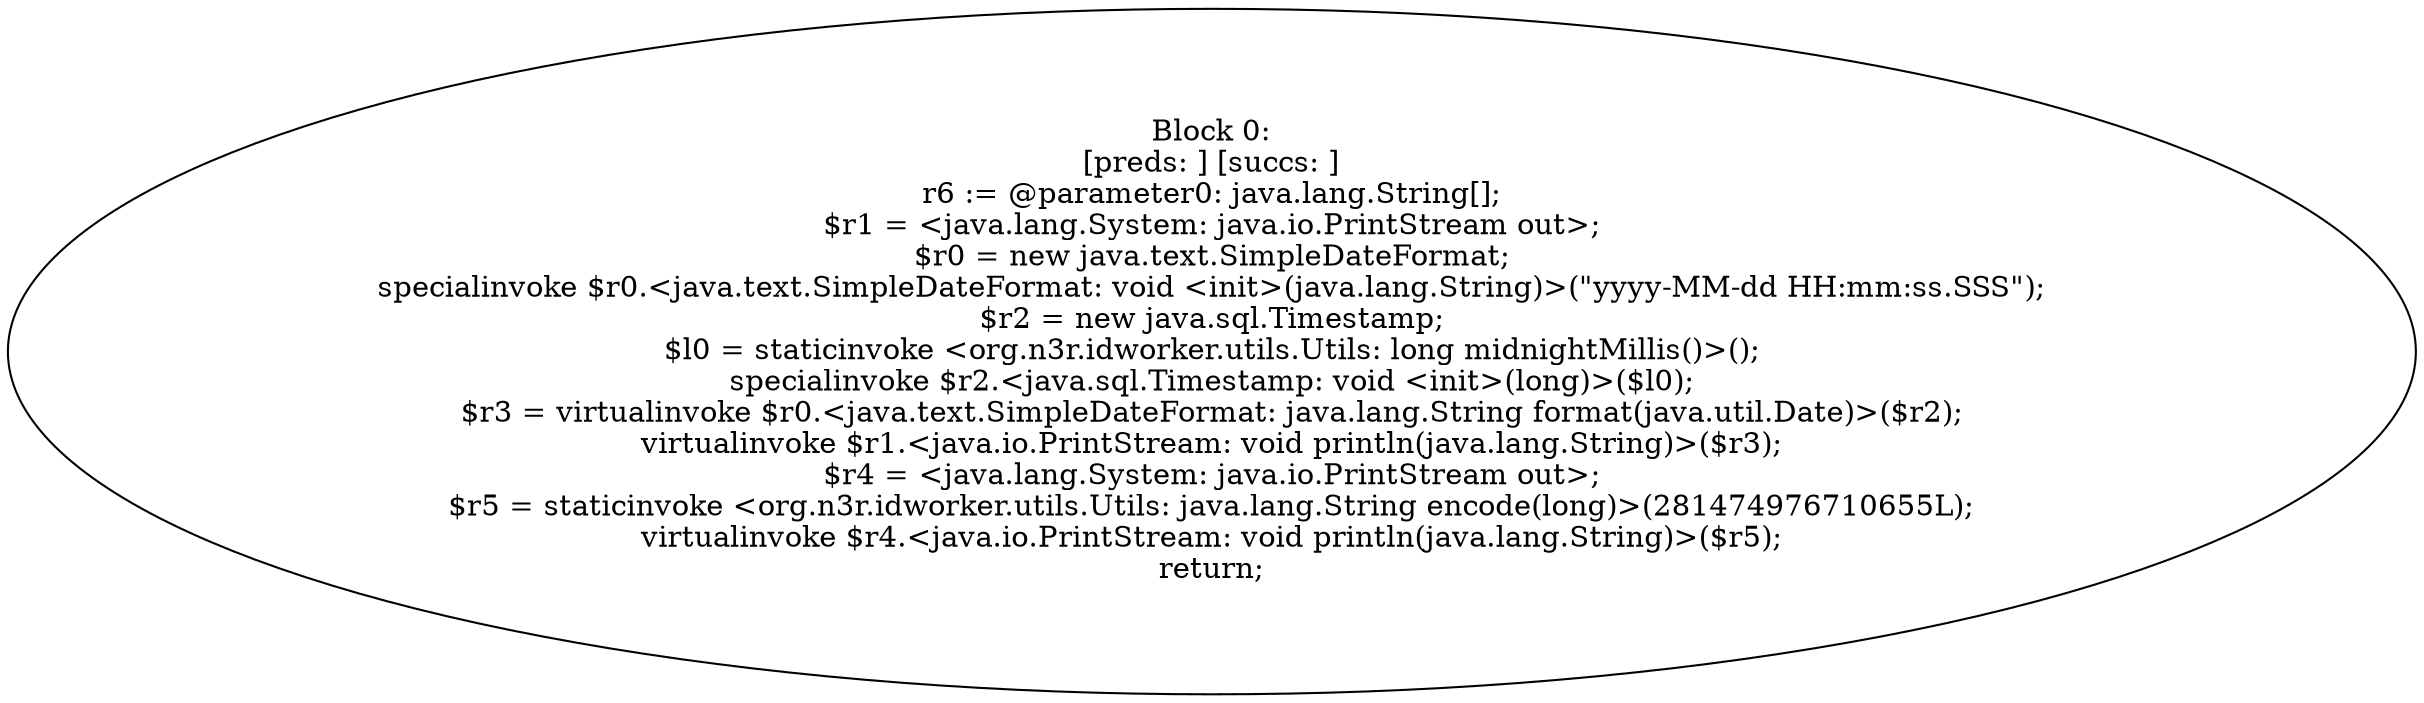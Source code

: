 digraph "unitGraph" {
    "Block 0:
[preds: ] [succs: ]
r6 := @parameter0: java.lang.String[];
$r1 = <java.lang.System: java.io.PrintStream out>;
$r0 = new java.text.SimpleDateFormat;
specialinvoke $r0.<java.text.SimpleDateFormat: void <init>(java.lang.String)>(\"yyyy-MM-dd HH:mm:ss.SSS\");
$r2 = new java.sql.Timestamp;
$l0 = staticinvoke <org.n3r.idworker.utils.Utils: long midnightMillis()>();
specialinvoke $r2.<java.sql.Timestamp: void <init>(long)>($l0);
$r3 = virtualinvoke $r0.<java.text.SimpleDateFormat: java.lang.String format(java.util.Date)>($r2);
virtualinvoke $r1.<java.io.PrintStream: void println(java.lang.String)>($r3);
$r4 = <java.lang.System: java.io.PrintStream out>;
$r5 = staticinvoke <org.n3r.idworker.utils.Utils: java.lang.String encode(long)>(281474976710655L);
virtualinvoke $r4.<java.io.PrintStream: void println(java.lang.String)>($r5);
return;
"
}
